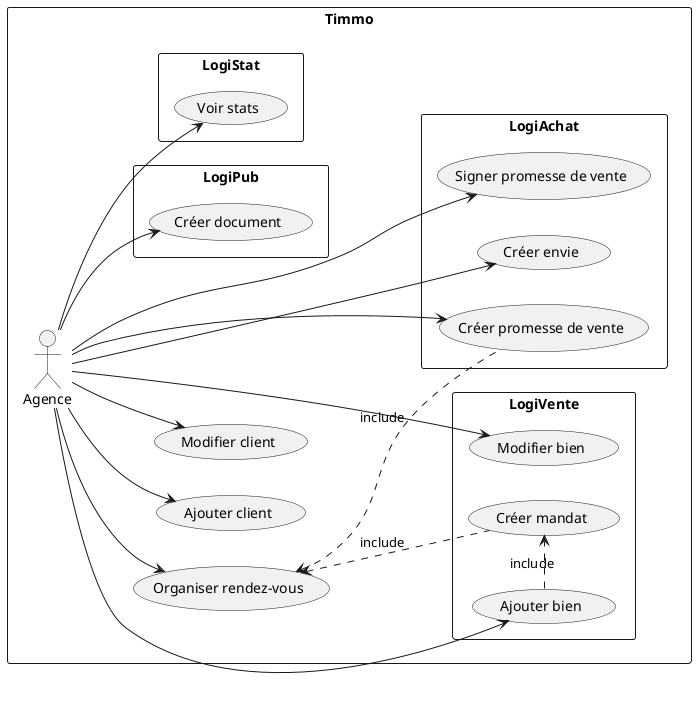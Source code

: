
@startuml

left to right direction

rectangle "Timmo" {

  (Organiser rendez-vous)

  Agence --> (Ajouter client)
  Agence --> (Modifier client)
  Agence --> (Organiser rendez-vous)

  rectangle "LogiVente"{
    (Ajouter bien) .right.> (Créer mandat) : include
    Agence --> (Modifier bien)
    Agence --> (Ajouter bien)
    (Créer mandat) .up.> (Organiser rendez-vous) : include
  }

  rectangle "LogiAchat"{
    Agence --> (Créer promesse de vente)
    Agence --> (Créer envie)
    (Créer promesse de vente) .up.> (Organiser rendez-vous) : include
    Agence --> (Signer promesse de vente)
  }

  rectangle "LogiPub"{
    Agence --> (Créer document)
  }

  rectangle "LogiStat"{
    Agence --> (Voir stats)
  }

}


@enduml

